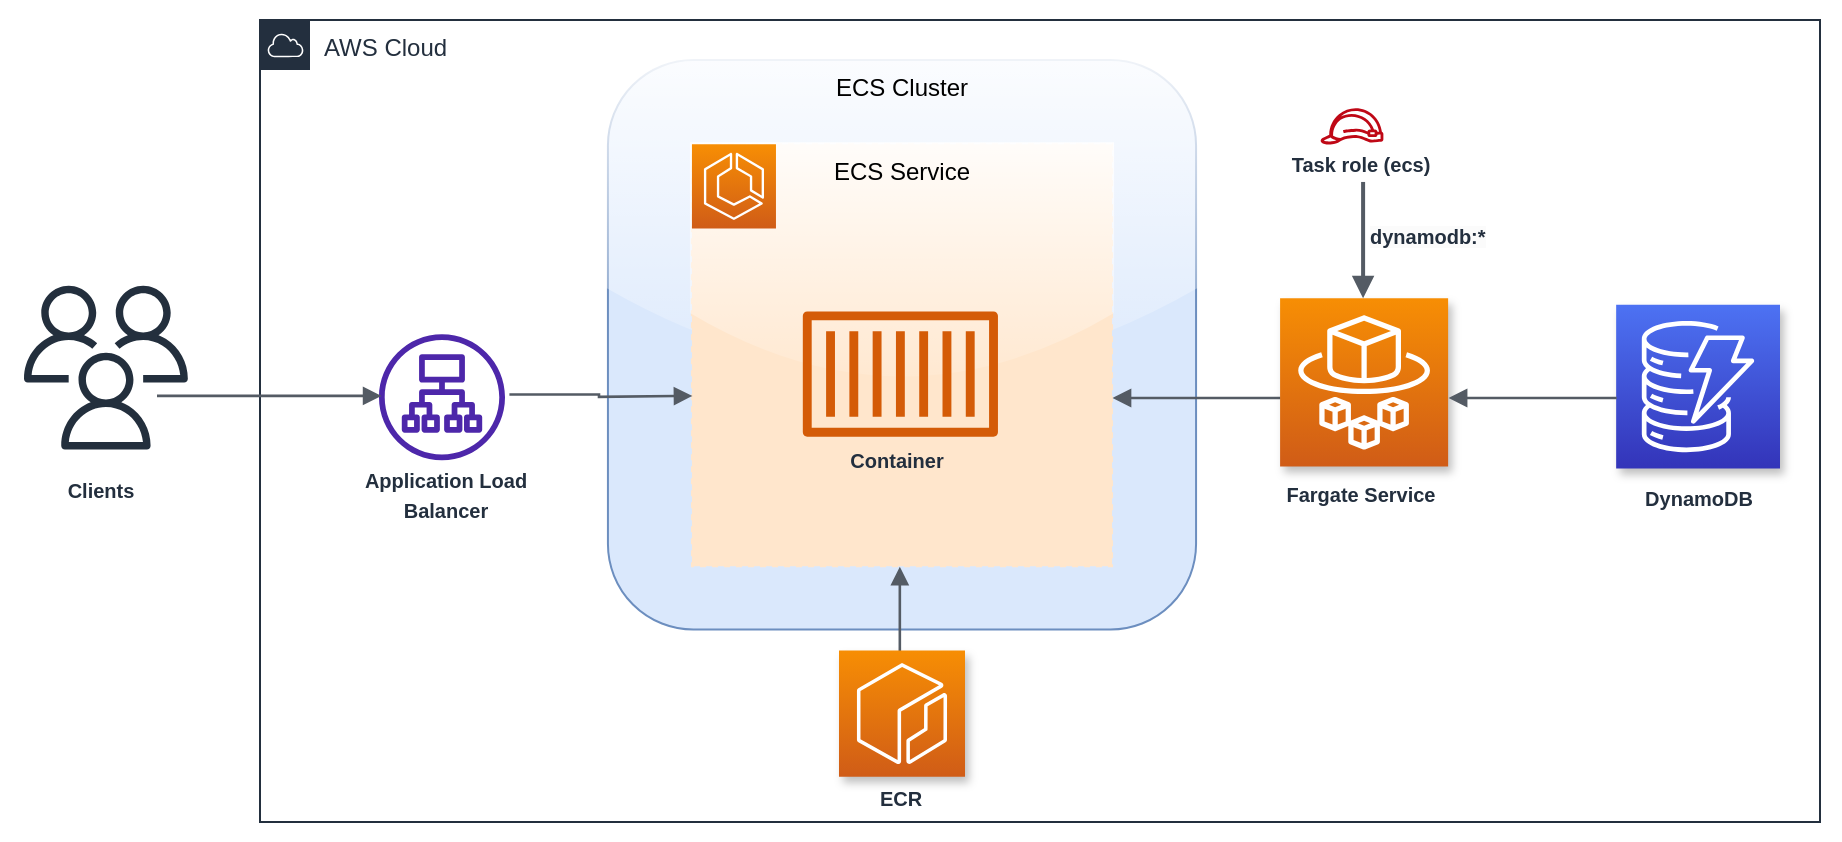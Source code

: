 <mxfile>
    <diagram id="a1ITMQyEzMLOkUEhuHSe" name="Page-1">
        <mxGraphModel dx="2289" dy="365" grid="1" gridSize="10" guides="1" tooltips="1" connect="1" arrows="1" fold="1" page="1" pageScale="1" pageWidth="1100" pageHeight="1700" background="none" math="0" shadow="0">
            <root>
                <mxCell id="0"/>
                <mxCell id="1" parent="0"/>
                <mxCell id="53" value="" style="group" parent="1" vertex="1" connectable="0">
                    <mxGeometry x="270" y="150" width="920" height="420" as="geometry"/>
                </mxCell>
                <mxCell id="52" value="" style="group;fillColor=default;fillStyle=auto;spacingTop=0;verticalAlign=middle;labelPosition=center;verticalLabelPosition=middle;align=center;labelBorderColor=none;labelBackgroundColor=none;rounded=0;glass=0;shadow=0;strokeWidth=1;container=0;" parent="53" vertex="1" connectable="0">
                    <mxGeometry width="920" height="420" as="geometry"/>
                </mxCell>
                <mxCell id="50" value="AWS Cloud" style="points=[[0,0],[0.25,0],[0.5,0],[0.75,0],[1,0],[1,0.25],[1,0.5],[1,0.75],[1,1],[0.75,1],[0.5,1],[0.25,1],[0,1],[0,0.75],[0,0.5],[0,0.25]];outlineConnect=0;gradientColor=none;html=1;whiteSpace=wrap;fontSize=12;fontStyle=0;container=0;pointerEvents=0;collapsible=0;recursiveResize=0;shape=mxgraph.aws4.group;grIcon=mxgraph.aws4.group_aws_cloud;strokeColor=#232F3E;fillColor=none;verticalAlign=top;align=left;spacingLeft=30;fontColor=#232F3E;dashed=0;rounded=0;shadow=0;glass=1;sketch=0;fillStyle=auto;strokeWidth=1;" parent="53" vertex="1">
                    <mxGeometry x="130" y="10" width="780" height="401" as="geometry"/>
                </mxCell>
                <mxCell id="4" value="ECS Cluster" style="fillColor=#dae8fc;strokeColor=#6c8ebf;verticalAlign=top;fontStyle=0;shadow=0;glass=1;rounded=1;strokeWidth=1;container=0;" parent="53" vertex="1">
                    <mxGeometry x="303.967" y="30" width="294.067" height="284.754" as="geometry"/>
                </mxCell>
                <mxCell id="6" value="ECS Service" style="fillColor=#ffe6cc;strokeColor=#FFE6CC;dashed=1;verticalAlign=top;fontStyle=0;rounded=0;glass=1;shadow=0;fillStyle=auto;gradientColor=none;container=0;" parent="53" vertex="1">
                    <mxGeometry x="345.976" y="72.186" width="210.048" height="210.929" as="geometry"/>
                </mxCell>
                <mxCell id="7" value="" style="points=[[0,0,0],[0.25,0,0],[0.5,0,0],[0.75,0,0],[1,0,0],[0,1,0],[0.25,1,0],[0.5,1,0],[0.75,1,0],[1,1,0],[0,0.25,0],[0,0.5,0],[0,0.75,0],[1,0.25,0],[1,0.5,0],[1,0.75,0]];outlineConnect=0;fontColor=#232F3E;gradientColor=#F78E04;gradientDirection=north;fillColor=#D05C17;strokeColor=#ffffff;dashed=0;verticalLabelPosition=bottom;verticalAlign=top;align=center;html=1;fontSize=12;fontStyle=0;aspect=fixed;shape=mxgraph.aws4.resourceIcon;resIcon=mxgraph.aws4.ecs;shadow=0;container=0;" parent="53" vertex="1">
                    <mxGeometry x="345.976" y="72.186" width="42.01" height="42.01" as="geometry"/>
                </mxCell>
                <mxCell id="22" value="" style="sketch=0;outlineConnect=0;fontColor=#232F3E;gradientColor=none;fillColor=#D45B07;strokeColor=none;dashed=0;verticalLabelPosition=bottom;verticalAlign=top;align=center;html=1;fontSize=12;fontStyle=0;aspect=fixed;pointerEvents=1;shape=mxgraph.aws4.container_1;rounded=0;shadow=0;glass=1;fillStyle=auto;strokeWidth=1;container=0;" parent="53" vertex="1">
                    <mxGeometry x="401.408" y="155.503" width="97.567" height="63.014" as="geometry"/>
                </mxCell>
                <mxCell id="25" value="&lt;span style=&quot;color: rgb(35, 47, 62); font-size: 10px; font-weight: 700;&quot;&gt;Container&lt;/span&gt;" style="text;html=1;align=center;verticalAlign=middle;resizable=0;points=[];autosize=1;strokeColor=none;fillColor=none;container=0;" parent="53" vertex="1">
                    <mxGeometry x="413.433" y="214.563" width="70" height="30" as="geometry"/>
                </mxCell>
                <mxCell id="28" value="" style="edgeStyle=orthogonalEdgeStyle;html=1;endArrow=block;elbow=vertical;startArrow=none;endFill=1;strokeColor=#545B64;rounded=0;exitX=1.031;exitY=0.475;exitDx=0;exitDy=0;exitPerimeter=0;strokeWidth=1.3;" parent="53" source="42" edge="1">
                    <mxGeometry width="100" relative="1" as="geometry">
                        <mxPoint x="261.957" y="197.689" as="sourcePoint"/>
                        <mxPoint x="345.976" y="197.689" as="targetPoint"/>
                    </mxGeometry>
                </mxCell>
                <mxCell id="42" value="" style="sketch=0;outlineConnect=0;fontColor=#232F3E;gradientColor=none;fillColor=#4D27AA;strokeColor=none;dashed=0;verticalLabelPosition=bottom;verticalAlign=top;align=center;html=1;fontSize=12;fontStyle=0;aspect=fixed;pointerEvents=1;shape=mxgraph.aws4.application_load_balancer;rounded=0;shadow=0;glass=1;fillStyle=auto;strokeWidth=1;container=0;" parent="53" vertex="1">
                    <mxGeometry x="189.49" y="167.104" width="63.014" height="63.014" as="geometry"/>
                </mxCell>
                <mxCell id="45" value="&lt;span style=&quot;color: rgb(35, 47, 62); font-size: 10px; font-weight: 700;&quot;&gt;Application Load Balancer&lt;/span&gt;" style="text;html=1;strokeColor=none;fillColor=none;align=center;verticalAlign=middle;whiteSpace=wrap;rounded=0;shadow=0;glass=1;sketch=0;fillStyle=auto;strokeWidth=1;container=0;" parent="53" vertex="1">
                    <mxGeometry x="174.787" y="231.437" width="95.572" height="31.639" as="geometry"/>
                </mxCell>
                <mxCell id="46" value="" style="edgeStyle=orthogonalEdgeStyle;html=1;endArrow=block;elbow=vertical;startArrow=none;endFill=1;strokeColor=#545B64;rounded=0;strokeWidth=1.3;" parent="53" edge="1">
                    <mxGeometry width="100" relative="1" as="geometry">
                        <mxPoint x="449.666" y="325.301" as="sourcePoint"/>
                        <mxPoint x="449.666" y="283.115" as="targetPoint"/>
                    </mxGeometry>
                </mxCell>
                <mxCell id="9" value="" style="sketch=0;points=[[0,0,0],[0.25,0,0],[0.5,0,0],[0.75,0,0],[1,0,0],[0,1,0],[0.25,1,0],[0.5,1,0],[0.75,1,0],[1,1,0],[0,0.25,0],[0,0.5,0],[0,0.75,0],[1,0.25,0],[1,0.5,0],[1,0.75,0]];outlineConnect=0;fontColor=#232F3E;gradientColor=#F78E04;gradientDirection=north;fillColor=#D05C17;strokeColor=#ffffff;dashed=0;verticalLabelPosition=bottom;verticalAlign=top;align=center;html=1;fontSize=12;fontStyle=0;aspect=fixed;shape=mxgraph.aws4.resourceIcon;resIcon=mxgraph.aws4.ecr;shadow=1;container=0;" parent="53" vertex="1">
                    <mxGeometry x="419.493" y="325.301" width="63.014" height="63.014" as="geometry"/>
                </mxCell>
                <mxCell id="16" value="&lt;span style=&quot;color: rgb(35, 47, 62); font-size: 10px; font-weight: 700;&quot;&gt;ECR&lt;/span&gt;" style="text;html=1;align=center;verticalAlign=middle;resizable=0;points=[];autosize=1;strokeColor=none;fillColor=none;container=0;" parent="53" vertex="1">
                    <mxGeometry x="429.995" y="384.361" width="40" height="30" as="geometry"/>
                </mxCell>
                <mxCell id="27" value="" style="edgeStyle=orthogonalEdgeStyle;html=1;endArrow=none;elbow=vertical;startArrow=block;startFill=1;strokeColor=#545B64;rounded=0;strokeWidth=1.3;" parent="53" edge="1">
                    <mxGeometry width="100" relative="1" as="geometry">
                        <mxPoint x="556.024" y="198.743" as="sourcePoint"/>
                        <mxPoint x="640.043" y="198.743" as="targetPoint"/>
                    </mxGeometry>
                </mxCell>
                <mxCell id="13" value="" style="sketch=0;points=[[0,0,0],[0.25,0,0],[0.5,0,0],[0.75,0,0],[1,0,0],[0,1,0],[0.25,1,0],[0.5,1,0],[0.75,1,0],[1,1,0],[0,0.25,0],[0,0.5,0],[0,0.75,0],[1,0.25,0],[1,0.5,0],[1,0.75,0]];outlineConnect=0;fontColor=#232F3E;gradientColor=#F78E04;gradientDirection=north;fillColor=#D05C17;strokeColor=#ffffff;dashed=0;verticalLabelPosition=bottom;verticalAlign=top;align=center;html=1;fontSize=12;fontStyle=0;aspect=fixed;shape=mxgraph.aws4.resourceIcon;resIcon=mxgraph.aws4.fargate;rounded=0;shadow=1;glass=1;fillStyle=auto;strokeWidth=1;container=0;" parent="53" vertex="1">
                    <mxGeometry x="640.043" y="149.175" width="84.019" height="84.019" as="geometry"/>
                </mxCell>
                <mxCell id="17" value="&lt;span style=&quot;color: rgb(35, 47, 62); font-size: 10px; font-weight: 700;&quot;&gt;Fargate Service&lt;/span&gt;" style="text;html=1;align=center;verticalAlign=middle;resizable=0;points=[];autosize=1;strokeColor=none;fillColor=none;container=0;" parent="53" vertex="1">
                    <mxGeometry x="629.541" y="232.492" width="100" height="30" as="geometry"/>
                </mxCell>
                <mxCell id="34" value="" style="edgeStyle=orthogonalEdgeStyle;html=1;endArrow=block;elbow=vertical;startArrow=none;endFill=1;strokeColor=#545B64;rounded=0;strokeWidth=1.3;" parent="53" edge="1">
                    <mxGeometry width="100" relative="1" as="geometry">
                        <mxPoint x="78.251" y="197.689" as="sourcePoint"/>
                        <mxPoint x="190.541" y="197.689" as="targetPoint"/>
                    </mxGeometry>
                </mxCell>
                <mxCell id="2" value="" style="sketch=0;outlineConnect=0;fontColor=#232F3E;gradientColor=none;fillColor=#232F3D;strokeColor=none;dashed=0;verticalLabelPosition=bottom;verticalAlign=top;align=center;html=1;fontSize=12;fontStyle=0;aspect=fixed;pointerEvents=1;shape=mxgraph.aws4.users;container=0;" parent="53" vertex="1">
                    <mxGeometry x="12" y="142.847" width="81.919" height="81.919" as="geometry"/>
                </mxCell>
                <mxCell id="15" value="&lt;span style=&quot;color: rgb(35, 47, 62); font-size: 10px; font-weight: 700;&quot;&gt;Clients&lt;/span&gt;" style="text;html=1;align=center;verticalAlign=middle;resizable=0;points=[];autosize=1;strokeColor=none;fillColor=none;container=0;" parent="53" vertex="1">
                    <mxGeometry x="19.86" y="230.383" width="60" height="30" as="geometry"/>
                </mxCell>
                <mxCell id="37" value="" style="sketch=0;points=[[0,0,0],[0.25,0,0],[0.5,0,0],[0.75,0,0],[1,0,0],[0,1,0],[0.25,1,0],[0.5,1,0],[0.75,1,0],[1,1,0],[0,0.25,0],[0,0.5,0],[0,0.75,0],[1,0.25,0],[1,0.5,0],[1,0.75,0]];outlineConnect=0;fontColor=#232F3E;gradientColor=#4D72F3;gradientDirection=north;fillColor=#3334B9;strokeColor=#ffffff;dashed=0;verticalLabelPosition=bottom;verticalAlign=top;align=center;html=1;fontSize=12;fontStyle=0;aspect=fixed;shape=mxgraph.aws4.resourceIcon;resIcon=mxgraph.aws4.dynamodb;rounded=0;shadow=1;glass=1;fillStyle=auto;strokeWidth=1;container=0;" parent="53" vertex="1">
                    <mxGeometry x="808.081" y="152.339" width="81.919" height="81.919" as="geometry"/>
                </mxCell>
                <mxCell id="38" value="&lt;span style=&quot;color: rgb(35, 47, 62); font-size: 10px; font-weight: 700;&quot;&gt;DynamoDB&lt;/span&gt;" style="text;html=1;align=center;verticalAlign=middle;resizable=0;points=[];autosize=1;strokeColor=none;fillColor=none;container=0;" parent="53" vertex="1">
                    <mxGeometry x="808.78" y="233.546" width="80" height="30" as="geometry"/>
                </mxCell>
                <mxCell id="39" value="" style="edgeStyle=orthogonalEdgeStyle;html=1;endArrow=none;elbow=vertical;startArrow=block;startFill=1;strokeColor=#545B64;rounded=0;strokeWidth=1.3;" parent="53" edge="1">
                    <mxGeometry width="100" relative="1" as="geometry">
                        <mxPoint x="724.062" y="198.743" as="sourcePoint"/>
                        <mxPoint x="808.081" y="198.743" as="targetPoint"/>
                    </mxGeometry>
                </mxCell>
                <mxCell id="54" value="" style="sketch=0;outlineConnect=0;fontColor=#232F3E;gradientColor=none;fillColor=#BF0816;strokeColor=none;dashed=0;verticalLabelPosition=bottom;verticalAlign=top;align=center;html=1;fontSize=12;fontStyle=0;aspect=fixed;pointerEvents=1;shape=mxgraph.aws4.role;" parent="53" vertex="1">
                    <mxGeometry x="660" y="54.12" width="32" height="18.07" as="geometry"/>
                </mxCell>
                <mxCell id="56" value="&lt;span style=&quot;color: rgb(35, 47, 62); font-size: 10px; font-weight: 700;&quot;&gt;Task role (ecs)&lt;/span&gt;" style="text;html=1;align=center;verticalAlign=middle;resizable=0;points=[];autosize=1;strokeColor=none;fillColor=none;container=0;" parent="53" vertex="1">
                    <mxGeometry x="635.0" y="67.183" width="90" height="30" as="geometry"/>
                </mxCell>
                <mxCell id="57" value="" style="edgeStyle=orthogonalEdgeStyle;html=1;endArrow=block;elbow=vertical;startArrow=none;endFill=1;strokeColor=#545B64;rounded=0;strokeWidth=2;" parent="53" edge="1">
                    <mxGeometry width="100" relative="1" as="geometry">
                        <mxPoint x="681.55" y="90.98" as="sourcePoint"/>
                        <mxPoint x="681.55" y="149.17" as="targetPoint"/>
                    </mxGeometry>
                </mxCell>
                <mxCell id="58" value="&lt;span style=&quot;color: rgb(35, 47, 62); font-family: Helvetica; font-size: 10px; font-style: normal; font-variant-ligatures: normal; font-variant-caps: normal; font-weight: 700; letter-spacing: normal; orphans: 2; text-align: center; text-indent: 0px; text-transform: none; widows: 2; word-spacing: 0px; -webkit-text-stroke-width: 0px; background-color: rgb(251, 251, 251); text-decoration-thickness: initial; text-decoration-style: initial; text-decoration-color: initial; float: none; display: inline !important;&quot;&gt;dynamodb:*&lt;/span&gt;" style="text;whiteSpace=wrap;html=1;" parent="53" vertex="1">
                    <mxGeometry x="683" y="103.85" width="70" height="27.15" as="geometry"/>
                </mxCell>
            </root>
        </mxGraphModel>
    </diagram>
</mxfile>